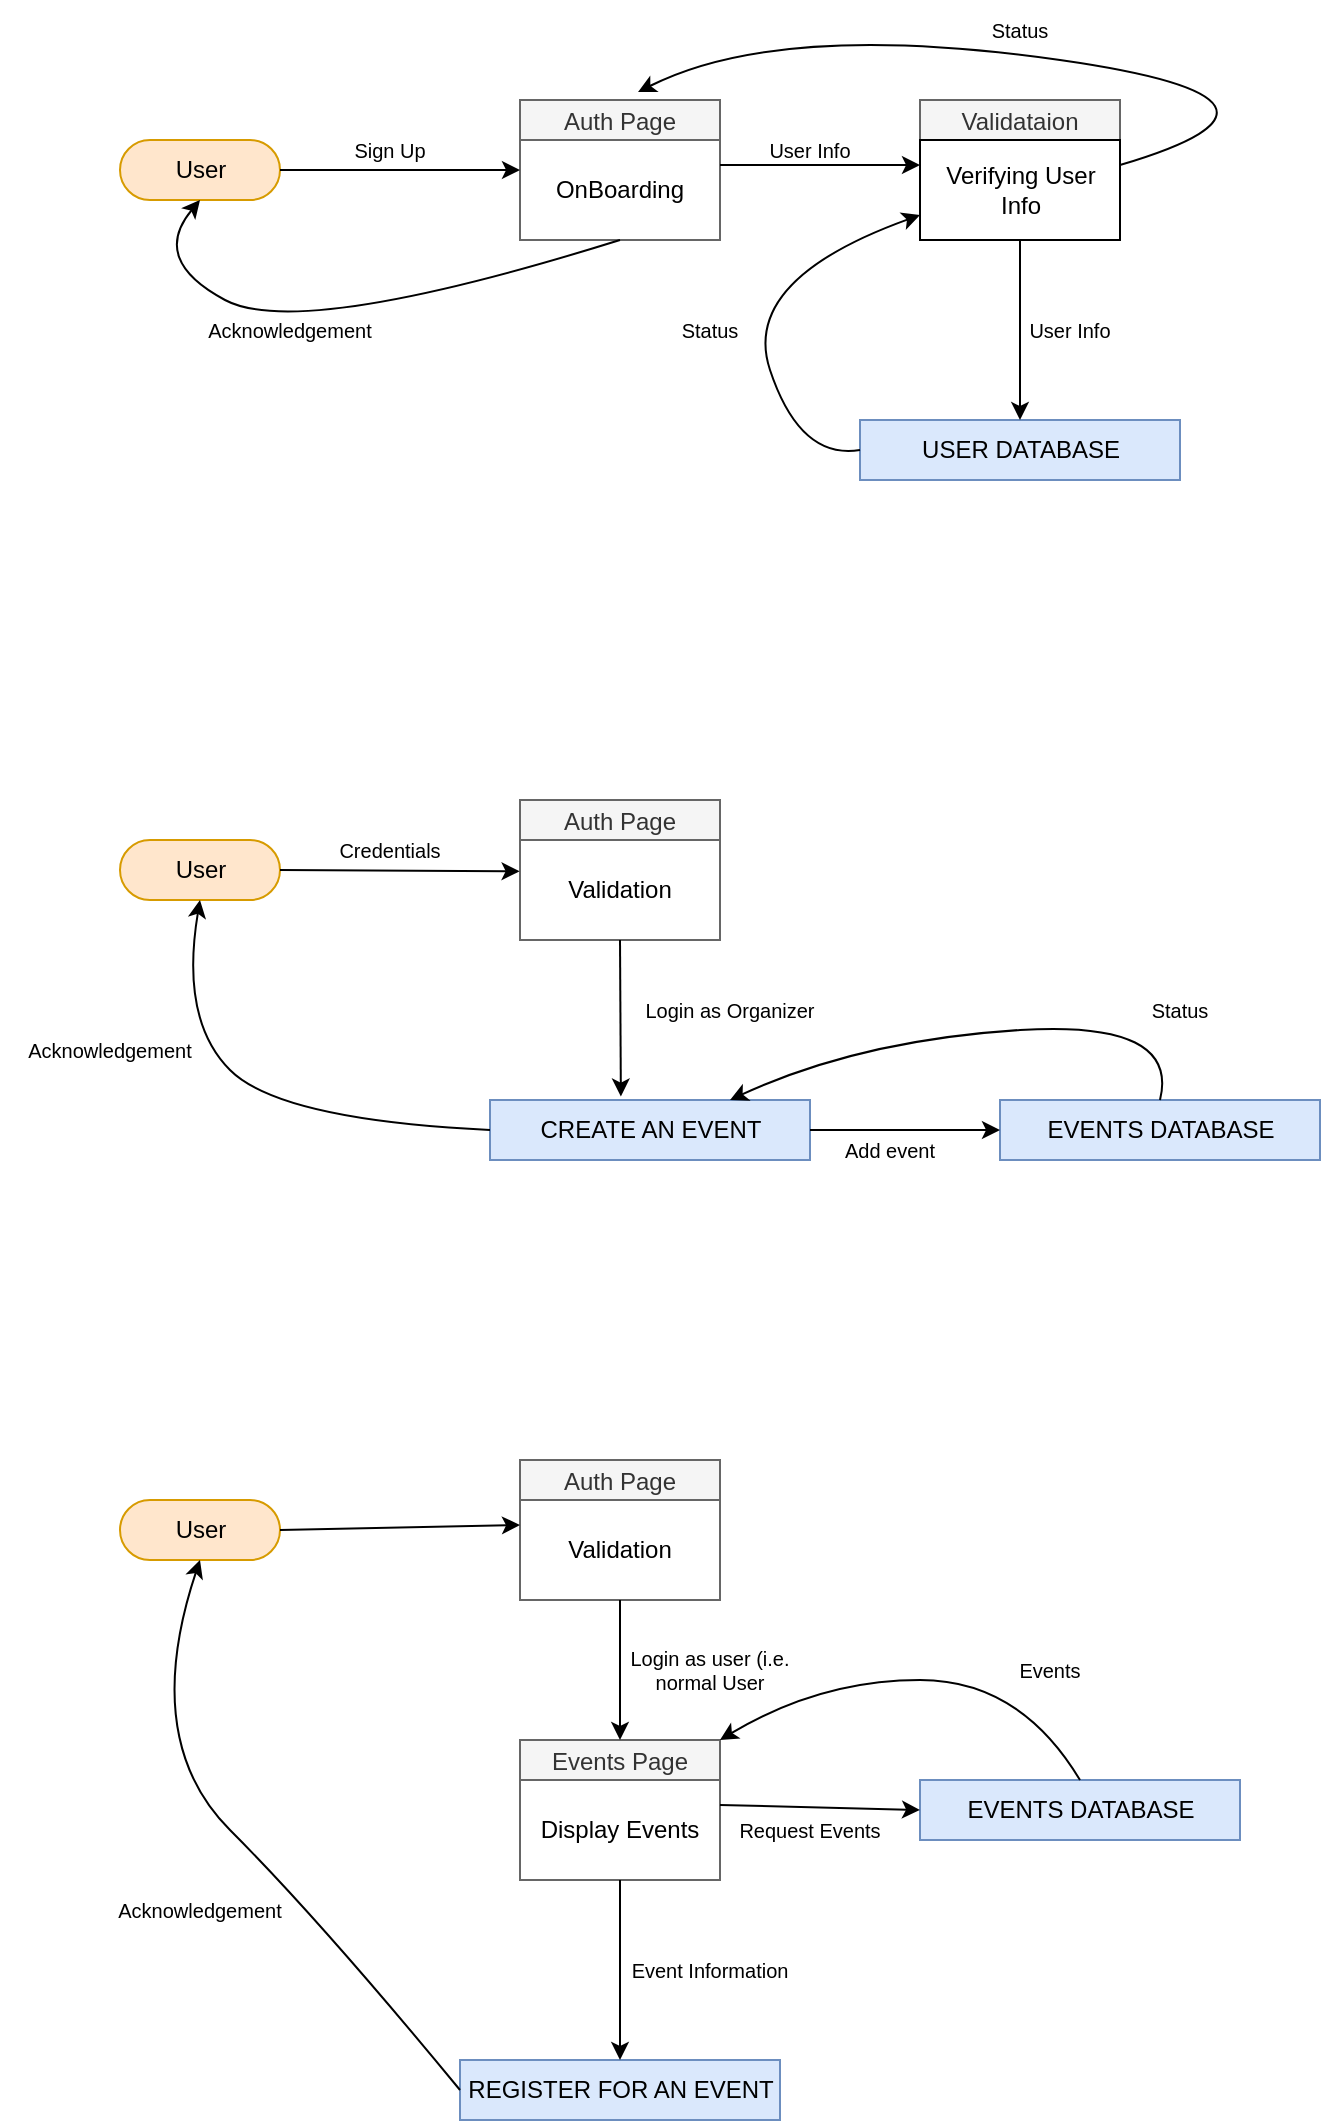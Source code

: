 <mxfile version="20.5.1" type="device"><diagram id="v-pz7sPrRyrT3TO6LsLJ" name="Page-1"><mxGraphModel dx="1887" dy="1045" grid="1" gridSize="10" guides="1" tooltips="1" connect="1" arrows="1" fold="1" page="1" pageScale="1" pageWidth="850" pageHeight="1100" math="0" shadow="0"><root><mxCell id="0"/><mxCell id="1" parent="0"/><mxCell id="faNKQyOHgIMxu83DU-TF-1" value="User" style="html=1;dashed=0;whitespace=wrap;shape=mxgraph.dfd.start;fillColor=#ffe6cc;strokeColor=#d79b00;" vertex="1" parent="1"><mxGeometry x="80" y="180" width="80" height="30" as="geometry"/></mxCell><mxCell id="faNKQyOHgIMxu83DU-TF-5" value="Auth Page" style="swimlane;fontStyle=0;childLayout=stackLayout;horizontal=1;startSize=20;fillColor=#f5f5f5;horizontalStack=0;resizeParent=1;resizeParentMax=0;resizeLast=0;collapsible=0;marginBottom=0;swimlaneFillColor=#ffffff;fontColor=#333333;strokeColor=#666666;" vertex="1" parent="1"><mxGeometry x="280" y="160" width="100" height="70" as="geometry"/></mxCell><mxCell id="faNKQyOHgIMxu83DU-TF-12" value="OnBoarding" style="text;html=1;strokeColor=none;fillColor=none;align=center;verticalAlign=middle;whiteSpace=wrap;rounded=0;" vertex="1" parent="faNKQyOHgIMxu83DU-TF-5"><mxGeometry y="20" width="100" height="50" as="geometry"/></mxCell><mxCell id="faNKQyOHgIMxu83DU-TF-7" value="Validataion" style="swimlane;fontStyle=0;childLayout=stackLayout;horizontal=1;startSize=20;fillColor=#f5f5f5;horizontalStack=0;resizeParent=1;resizeParentMax=0;resizeLast=0;collapsible=0;marginBottom=0;swimlaneFillColor=#ffffff;fontColor=#333333;strokeColor=#666666;" vertex="1" parent="1"><mxGeometry x="480" y="160" width="100" height="70" as="geometry"/></mxCell><mxCell id="faNKQyOHgIMxu83DU-TF-8" value="Verifying User &lt;br&gt;Info" style="html=1;dashed=0;whitespace=wrap;" vertex="1" parent="faNKQyOHgIMxu83DU-TF-7"><mxGeometry y="20" width="100" height="50" as="geometry"/></mxCell><mxCell id="faNKQyOHgIMxu83DU-TF-9" value="USER DATABASE" style="html=1;dashed=0;whitespace=wrap;fillColor=#dae8fc;strokeColor=#6c8ebf;" vertex="1" parent="1"><mxGeometry x="450" y="320" width="160" height="30" as="geometry"/></mxCell><mxCell id="faNKQyOHgIMxu83DU-TF-11" value="" style="endArrow=classic;html=1;rounded=0;exitX=1;exitY=0.5;exitDx=0;exitDy=0;exitPerimeter=0;" edge="1" parent="1" source="faNKQyOHgIMxu83DU-TF-1"><mxGeometry width="50" height="50" relative="1" as="geometry"><mxPoint x="450" y="130" as="sourcePoint"/><mxPoint x="280" y="195" as="targetPoint"/></mxGeometry></mxCell><mxCell id="faNKQyOHgIMxu83DU-TF-15" value="" style="curved=1;endArrow=classic;html=1;rounded=0;entryX=0.5;entryY=0.5;entryDx=0;entryDy=15;entryPerimeter=0;exitX=0.5;exitY=1;exitDx=0;exitDy=0;" edge="1" parent="1" source="faNKQyOHgIMxu83DU-TF-12" target="faNKQyOHgIMxu83DU-TF-1"><mxGeometry width="50" height="50" relative="1" as="geometry"><mxPoint x="95" y="290" as="sourcePoint"/><mxPoint x="145" y="240" as="targetPoint"/><Array as="points"><mxPoint x="170" y="280"/><mxPoint x="95" y="240"/></Array></mxGeometry></mxCell><mxCell id="faNKQyOHgIMxu83DU-TF-16" value="" style="endArrow=classic;html=1;rounded=0;exitX=1;exitY=0.25;exitDx=0;exitDy=0;entryX=0;entryY=0.25;entryDx=0;entryDy=0;" edge="1" parent="1" source="faNKQyOHgIMxu83DU-TF-12" target="faNKQyOHgIMxu83DU-TF-8"><mxGeometry width="50" height="50" relative="1" as="geometry"><mxPoint x="380" y="90" as="sourcePoint"/><mxPoint x="430" y="40" as="targetPoint"/></mxGeometry></mxCell><mxCell id="faNKQyOHgIMxu83DU-TF-17" value="" style="endArrow=classic;html=1;rounded=0;entryX=0.5;entryY=0;entryDx=0;entryDy=0;exitX=0.5;exitY=1;exitDx=0;exitDy=0;" edge="1" parent="1" source="faNKQyOHgIMxu83DU-TF-8" target="faNKQyOHgIMxu83DU-TF-9"><mxGeometry width="50" height="50" relative="1" as="geometry"><mxPoint x="380" y="260" as="sourcePoint"/><mxPoint x="430" y="210" as="targetPoint"/></mxGeometry></mxCell><mxCell id="faNKQyOHgIMxu83DU-TF-18" value="Acknowledgement" style="text;html=1;strokeColor=none;fillColor=none;align=center;verticalAlign=middle;whiteSpace=wrap;rounded=0;fontSize=10;" vertex="1" parent="1"><mxGeometry x="110" y="260" width="110" height="30" as="geometry"/></mxCell><mxCell id="faNKQyOHgIMxu83DU-TF-19" value="Sign Up" style="text;html=1;strokeColor=none;fillColor=none;align=center;verticalAlign=middle;whiteSpace=wrap;rounded=0;fontSize=10;" vertex="1" parent="1"><mxGeometry x="160" y="170" width="110" height="30" as="geometry"/></mxCell><mxCell id="faNKQyOHgIMxu83DU-TF-20" value="User Info" style="text;html=1;strokeColor=none;fillColor=none;align=center;verticalAlign=middle;whiteSpace=wrap;rounded=0;fontSize=10;" vertex="1" parent="1"><mxGeometry x="370" y="170" width="110" height="30" as="geometry"/></mxCell><mxCell id="faNKQyOHgIMxu83DU-TF-21" value="User Info" style="text;html=1;strokeColor=none;fillColor=none;align=center;verticalAlign=middle;whiteSpace=wrap;rounded=0;fontSize=10;" vertex="1" parent="1"><mxGeometry x="500" y="260" width="110" height="30" as="geometry"/></mxCell><mxCell id="faNKQyOHgIMxu83DU-TF-22" value="" style="curved=1;endArrow=classic;html=1;rounded=0;fontSize=10;exitX=0;exitY=0.5;exitDx=0;exitDy=0;entryX=0;entryY=0.75;entryDx=0;entryDy=0;" edge="1" parent="1" source="faNKQyOHgIMxu83DU-TF-9" target="faNKQyOHgIMxu83DU-TF-8"><mxGeometry width="50" height="50" relative="1" as="geometry"><mxPoint x="370" y="340" as="sourcePoint"/><mxPoint x="420" y="290" as="targetPoint"/><Array as="points"><mxPoint x="420" y="340"/><mxPoint x="390" y="250"/></Array></mxGeometry></mxCell><mxCell id="faNKQyOHgIMxu83DU-TF-24" value="Status" style="text;html=1;strokeColor=none;fillColor=none;align=center;verticalAlign=middle;whiteSpace=wrap;rounded=0;fontSize=10;" vertex="1" parent="1"><mxGeometry x="320" y="260" width="110" height="30" as="geometry"/></mxCell><mxCell id="faNKQyOHgIMxu83DU-TF-25" value="" style="curved=1;endArrow=classic;html=1;rounded=0;fontSize=10;exitX=1;exitY=0.25;exitDx=0;exitDy=0;entryX=0.59;entryY=-0.057;entryDx=0;entryDy=0;entryPerimeter=0;" edge="1" parent="1" source="faNKQyOHgIMxu83DU-TF-8" target="faNKQyOHgIMxu83DU-TF-5"><mxGeometry width="50" height="50" relative="1" as="geometry"><mxPoint x="460" y="80" as="sourcePoint"/><mxPoint x="510" y="30" as="targetPoint"/><Array as="points"><mxPoint x="690" y="160"/><mxPoint x="410" y="120"/></Array></mxGeometry></mxCell><mxCell id="faNKQyOHgIMxu83DU-TF-26" value="Status" style="text;html=1;strokeColor=none;fillColor=none;align=center;verticalAlign=middle;whiteSpace=wrap;rounded=0;fontSize=10;" vertex="1" parent="1"><mxGeometry x="475" y="110" width="110" height="30" as="geometry"/></mxCell><mxCell id="faNKQyOHgIMxu83DU-TF-27" value="User" style="html=1;dashed=0;whitespace=wrap;shape=mxgraph.dfd.start;fillColor=#ffe6cc;strokeColor=#d79b00;" vertex="1" parent="1"><mxGeometry x="80" y="530" width="80" height="30" as="geometry"/></mxCell><mxCell id="faNKQyOHgIMxu83DU-TF-28" value="Auth Page" style="swimlane;fontStyle=0;childLayout=stackLayout;horizontal=1;startSize=20;fillColor=#f5f5f5;horizontalStack=0;resizeParent=1;resizeParentMax=0;resizeLast=0;collapsible=0;marginBottom=0;swimlaneFillColor=#ffffff;fontColor=#333333;strokeColor=#666666;" vertex="1" parent="1"><mxGeometry x="280" y="510" width="100" height="70" as="geometry"/></mxCell><mxCell id="faNKQyOHgIMxu83DU-TF-31" value="Validation" style="text;html=1;strokeColor=none;fillColor=none;align=center;verticalAlign=middle;whiteSpace=wrap;rounded=0;" vertex="1" parent="faNKQyOHgIMxu83DU-TF-28"><mxGeometry y="20" width="100" height="50" as="geometry"/></mxCell><mxCell id="faNKQyOHgIMxu83DU-TF-32" value="" style="endArrow=classic;html=1;rounded=0;fontSize=10;exitX=1;exitY=0.5;exitDx=0;exitDy=0;exitPerimeter=0;entryX=-0.002;entryY=0.313;entryDx=0;entryDy=0;entryPerimeter=0;" edge="1" parent="1" source="faNKQyOHgIMxu83DU-TF-27" target="faNKQyOHgIMxu83DU-TF-31"><mxGeometry width="50" height="50" relative="1" as="geometry"><mxPoint x="220" y="510" as="sourcePoint"/><mxPoint x="250" y="550" as="targetPoint"/></mxGeometry></mxCell><mxCell id="faNKQyOHgIMxu83DU-TF-33" value="Credentials" style="text;html=1;strokeColor=none;fillColor=none;align=center;verticalAlign=middle;whiteSpace=wrap;rounded=0;fontSize=10;" vertex="1" parent="1"><mxGeometry x="160" y="520" width="110" height="30" as="geometry"/></mxCell><mxCell id="faNKQyOHgIMxu83DU-TF-34" value="CREATE AN EVENT" style="html=1;dashed=0;whitespace=wrap;fillColor=#dae8fc;strokeColor=#6c8ebf;" vertex="1" parent="1"><mxGeometry x="265" y="660" width="160" height="30" as="geometry"/></mxCell><mxCell id="faNKQyOHgIMxu83DU-TF-35" value="" style="curved=1;endArrow=classic;html=1;rounded=0;fontSize=10;exitX=0;exitY=0.5;exitDx=0;exitDy=0;entryX=0.5;entryY=0.5;entryDx=0;entryDy=15;entryPerimeter=0;" edge="1" parent="1" source="faNKQyOHgIMxu83DU-TF-34" target="faNKQyOHgIMxu83DU-TF-27"><mxGeometry width="50" height="50" relative="1" as="geometry"><mxPoint x="110" y="670" as="sourcePoint"/><mxPoint x="160" y="620" as="targetPoint"/><Array as="points"><mxPoint x="160" y="670"/><mxPoint x="110" y="620"/></Array></mxGeometry></mxCell><mxCell id="faNKQyOHgIMxu83DU-TF-36" value="Acknowledgement" style="text;html=1;strokeColor=none;fillColor=none;align=center;verticalAlign=middle;whiteSpace=wrap;rounded=0;fontSize=10;" vertex="1" parent="1"><mxGeometry x="20" y="620" width="110" height="30" as="geometry"/></mxCell><mxCell id="faNKQyOHgIMxu83DU-TF-37" value="" style="endArrow=classic;html=1;rounded=0;fontSize=10;exitX=0.5;exitY=1;exitDx=0;exitDy=0;entryX=0.409;entryY=-0.058;entryDx=0;entryDy=0;entryPerimeter=0;" edge="1" parent="1" source="faNKQyOHgIMxu83DU-TF-31" target="faNKQyOHgIMxu83DU-TF-34"><mxGeometry width="50" height="50" relative="1" as="geometry"><mxPoint x="400" y="620" as="sourcePoint"/><mxPoint x="450" y="570" as="targetPoint"/></mxGeometry></mxCell><mxCell id="faNKQyOHgIMxu83DU-TF-38" value="Login as Organizer" style="text;html=1;strokeColor=none;fillColor=none;align=center;verticalAlign=middle;whiteSpace=wrap;rounded=0;fontSize=10;" vertex="1" parent="1"><mxGeometry x="330" y="600" width="110" height="30" as="geometry"/></mxCell><mxCell id="faNKQyOHgIMxu83DU-TF-39" style="edgeStyle=orthogonalEdgeStyle;rounded=0;orthogonalLoop=1;jettySize=auto;html=1;exitX=0.5;exitY=0.5;exitDx=0;exitDy=15;exitPerimeter=0;fontSize=10;" edge="1" parent="1" source="faNKQyOHgIMxu83DU-TF-27" target="faNKQyOHgIMxu83DU-TF-27"><mxGeometry relative="1" as="geometry"/></mxCell><mxCell id="faNKQyOHgIMxu83DU-TF-40" value="User" style="html=1;dashed=0;whitespace=wrap;shape=mxgraph.dfd.start;fillColor=#ffe6cc;strokeColor=#d79b00;" vertex="1" parent="1"><mxGeometry x="80" y="860" width="80" height="30" as="geometry"/></mxCell><mxCell id="faNKQyOHgIMxu83DU-TF-41" value="Auth Page" style="swimlane;fontStyle=0;childLayout=stackLayout;horizontal=1;startSize=20;fillColor=#f5f5f5;horizontalStack=0;resizeParent=1;resizeParentMax=0;resizeLast=0;collapsible=0;marginBottom=0;swimlaneFillColor=#ffffff;fontColor=#333333;strokeColor=#666666;" vertex="1" parent="1"><mxGeometry x="280" y="840" width="100" height="70" as="geometry"/></mxCell><mxCell id="faNKQyOHgIMxu83DU-TF-42" value="Validation" style="text;html=1;strokeColor=none;fillColor=none;align=center;verticalAlign=middle;whiteSpace=wrap;rounded=0;" vertex="1" parent="faNKQyOHgIMxu83DU-TF-41"><mxGeometry y="20" width="100" height="50" as="geometry"/></mxCell><mxCell id="faNKQyOHgIMxu83DU-TF-43" value="EVENTS DATABASE" style="html=1;dashed=0;whitespace=wrap;fillColor=#dae8fc;strokeColor=#6c8ebf;" vertex="1" parent="1"><mxGeometry x="480" y="1000" width="160" height="30" as="geometry"/></mxCell><mxCell id="faNKQyOHgIMxu83DU-TF-44" value="Events Page" style="swimlane;fontStyle=0;childLayout=stackLayout;horizontal=1;startSize=20;fillColor=#f5f5f5;horizontalStack=0;resizeParent=1;resizeParentMax=0;resizeLast=0;collapsible=0;marginBottom=0;swimlaneFillColor=#ffffff;fontColor=#333333;strokeColor=#666666;" vertex="1" parent="1"><mxGeometry x="280" y="980" width="100" height="70" as="geometry"/></mxCell><mxCell id="faNKQyOHgIMxu83DU-TF-45" value="Display Events" style="text;html=1;strokeColor=none;fillColor=none;align=center;verticalAlign=middle;whiteSpace=wrap;rounded=0;" vertex="1" parent="faNKQyOHgIMxu83DU-TF-44"><mxGeometry y="20" width="100" height="50" as="geometry"/></mxCell><mxCell id="faNKQyOHgIMxu83DU-TF-48" value="REGISTER FOR AN EVENT" style="html=1;dashed=0;whitespace=wrap;fillColor=#dae8fc;strokeColor=#6c8ebf;" vertex="1" parent="1"><mxGeometry x="250" y="1140" width="160" height="30" as="geometry"/></mxCell><mxCell id="faNKQyOHgIMxu83DU-TF-51" value="" style="endArrow=classic;html=1;rounded=0;fontSize=10;exitX=1;exitY=0.5;exitDx=0;exitDy=0;exitPerimeter=0;entryX=0;entryY=0.25;entryDx=0;entryDy=0;" edge="1" parent="1" source="faNKQyOHgIMxu83DU-TF-40" target="faNKQyOHgIMxu83DU-TF-42"><mxGeometry width="50" height="50" relative="1" as="geometry"><mxPoint x="330" y="830" as="sourcePoint"/><mxPoint x="380" y="780" as="targetPoint"/></mxGeometry></mxCell><mxCell id="faNKQyOHgIMxu83DU-TF-52" value="" style="endArrow=classic;html=1;rounded=0;fontSize=10;exitX=0.5;exitY=1;exitDx=0;exitDy=0;entryX=0.5;entryY=0;entryDx=0;entryDy=0;" edge="1" parent="1" source="faNKQyOHgIMxu83DU-TF-42" target="faNKQyOHgIMxu83DU-TF-44"><mxGeometry width="50" height="50" relative="1" as="geometry"><mxPoint x="390" y="950" as="sourcePoint"/><mxPoint x="440" y="900" as="targetPoint"/></mxGeometry></mxCell><mxCell id="faNKQyOHgIMxu83DU-TF-53" value="" style="curved=1;endArrow=classic;html=1;rounded=0;fontSize=10;exitX=0.5;exitY=0;exitDx=0;exitDy=0;entryX=1;entryY=0;entryDx=0;entryDy=0;" edge="1" parent="1" source="faNKQyOHgIMxu83DU-TF-43" target="faNKQyOHgIMxu83DU-TF-44"><mxGeometry width="50" height="50" relative="1" as="geometry"><mxPoint x="480" y="950" as="sourcePoint"/><mxPoint x="530" y="900" as="targetPoint"/><Array as="points"><mxPoint x="530" y="950"/><mxPoint x="430" y="950"/></Array></mxGeometry></mxCell><mxCell id="faNKQyOHgIMxu83DU-TF-54" value="" style="endArrow=classic;html=1;rounded=0;fontSize=10;entryX=0;entryY=0.5;entryDx=0;entryDy=0;exitX=1;exitY=0.25;exitDx=0;exitDy=0;" edge="1" parent="1" source="faNKQyOHgIMxu83DU-TF-45" target="faNKQyOHgIMxu83DU-TF-43"><mxGeometry width="50" height="50" relative="1" as="geometry"><mxPoint x="330" y="1050" as="sourcePoint"/><mxPoint x="380" y="1000" as="targetPoint"/></mxGeometry></mxCell><mxCell id="faNKQyOHgIMxu83DU-TF-55" value="" style="endArrow=classic;html=1;rounded=0;fontSize=10;entryX=0.5;entryY=0;entryDx=0;entryDy=0;" edge="1" parent="1" source="faNKQyOHgIMxu83DU-TF-45" target="faNKQyOHgIMxu83DU-TF-48"><mxGeometry width="50" height="50" relative="1" as="geometry"><mxPoint x="290" y="1080" as="sourcePoint"/><mxPoint x="390" y="990" as="targetPoint"/></mxGeometry></mxCell><mxCell id="faNKQyOHgIMxu83DU-TF-59" value="" style="curved=1;endArrow=classic;html=1;rounded=0;fontSize=10;entryX=0.5;entryY=0.5;entryDx=0;entryDy=15;entryPerimeter=0;exitX=0;exitY=0.5;exitDx=0;exitDy=0;" edge="1" parent="1" source="faNKQyOHgIMxu83DU-TF-48" target="faNKQyOHgIMxu83DU-TF-40"><mxGeometry width="50" height="50" relative="1" as="geometry"><mxPoint x="-10" y="1140" as="sourcePoint"/><mxPoint x="40" y="1090" as="targetPoint"/><Array as="points"><mxPoint x="180" y="1070"/><mxPoint x="90" y="980"/></Array></mxGeometry></mxCell><mxCell id="faNKQyOHgIMxu83DU-TF-60" value="Events" style="text;html=1;strokeColor=none;fillColor=none;align=center;verticalAlign=middle;whiteSpace=wrap;rounded=0;fontSize=10;" vertex="1" parent="1"><mxGeometry x="490" y="930" width="110" height="30" as="geometry"/></mxCell><mxCell id="faNKQyOHgIMxu83DU-TF-61" value="Login as user (i.e. normal User" style="text;html=1;strokeColor=none;fillColor=none;align=center;verticalAlign=middle;whiteSpace=wrap;rounded=0;fontSize=10;" vertex="1" parent="1"><mxGeometry x="320" y="930" width="110" height="30" as="geometry"/></mxCell><mxCell id="faNKQyOHgIMxu83DU-TF-62" value="Request Events" style="text;html=1;strokeColor=none;fillColor=none;align=center;verticalAlign=middle;whiteSpace=wrap;rounded=0;fontSize=10;" vertex="1" parent="1"><mxGeometry x="370" y="1010" width="110" height="30" as="geometry"/></mxCell><mxCell id="faNKQyOHgIMxu83DU-TF-63" value="Event Information" style="text;html=1;strokeColor=none;fillColor=none;align=center;verticalAlign=middle;whiteSpace=wrap;rounded=0;fontSize=10;" vertex="1" parent="1"><mxGeometry x="320" y="1080" width="110" height="30" as="geometry"/></mxCell><mxCell id="faNKQyOHgIMxu83DU-TF-65" value="Acknowledgement" style="text;html=1;strokeColor=none;fillColor=none;align=center;verticalAlign=middle;whiteSpace=wrap;rounded=0;fontSize=10;" vertex="1" parent="1"><mxGeometry x="65" y="1050" width="110" height="30" as="geometry"/></mxCell><mxCell id="faNKQyOHgIMxu83DU-TF-66" value="EVENTS DATABASE" style="html=1;dashed=0;whitespace=wrap;fillColor=#dae8fc;strokeColor=#6c8ebf;" vertex="1" parent="1"><mxGeometry x="520" y="660" width="160" height="30" as="geometry"/></mxCell><mxCell id="faNKQyOHgIMxu83DU-TF-67" value="" style="endArrow=classic;html=1;rounded=0;fontSize=10;exitX=1;exitY=0.5;exitDx=0;exitDy=0;entryX=0;entryY=0.5;entryDx=0;entryDy=0;" edge="1" parent="1" source="faNKQyOHgIMxu83DU-TF-34" target="faNKQyOHgIMxu83DU-TF-66"><mxGeometry width="50" height="50" relative="1" as="geometry"><mxPoint x="440" y="670" as="sourcePoint"/><mxPoint x="490" y="620" as="targetPoint"/></mxGeometry></mxCell><mxCell id="faNKQyOHgIMxu83DU-TF-68" value="Add event" style="text;html=1;strokeColor=none;fillColor=none;align=center;verticalAlign=middle;whiteSpace=wrap;rounded=0;fontSize=10;" vertex="1" parent="1"><mxGeometry x="410" y="670" width="110" height="30" as="geometry"/></mxCell><mxCell id="faNKQyOHgIMxu83DU-TF-69" value="" style="curved=1;endArrow=classic;html=1;rounded=0;fontSize=10;exitX=0.5;exitY=0;exitDx=0;exitDy=0;entryX=0.75;entryY=0;entryDx=0;entryDy=0;" edge="1" parent="1" source="faNKQyOHgIMxu83DU-TF-66" target="faNKQyOHgIMxu83DU-TF-34"><mxGeometry width="50" height="50" relative="1" as="geometry"><mxPoint x="600" y="630" as="sourcePoint"/><mxPoint x="650" y="580" as="targetPoint"/><Array as="points"><mxPoint x="610" y="620"/><mxPoint x="450" y="630"/></Array></mxGeometry></mxCell><mxCell id="faNKQyOHgIMxu83DU-TF-70" value="Status" style="text;html=1;strokeColor=none;fillColor=none;align=center;verticalAlign=middle;whiteSpace=wrap;rounded=0;fontSize=10;" vertex="1" parent="1"><mxGeometry x="585" y="605" width="50" height="20" as="geometry"/></mxCell></root></mxGraphModel></diagram></mxfile>